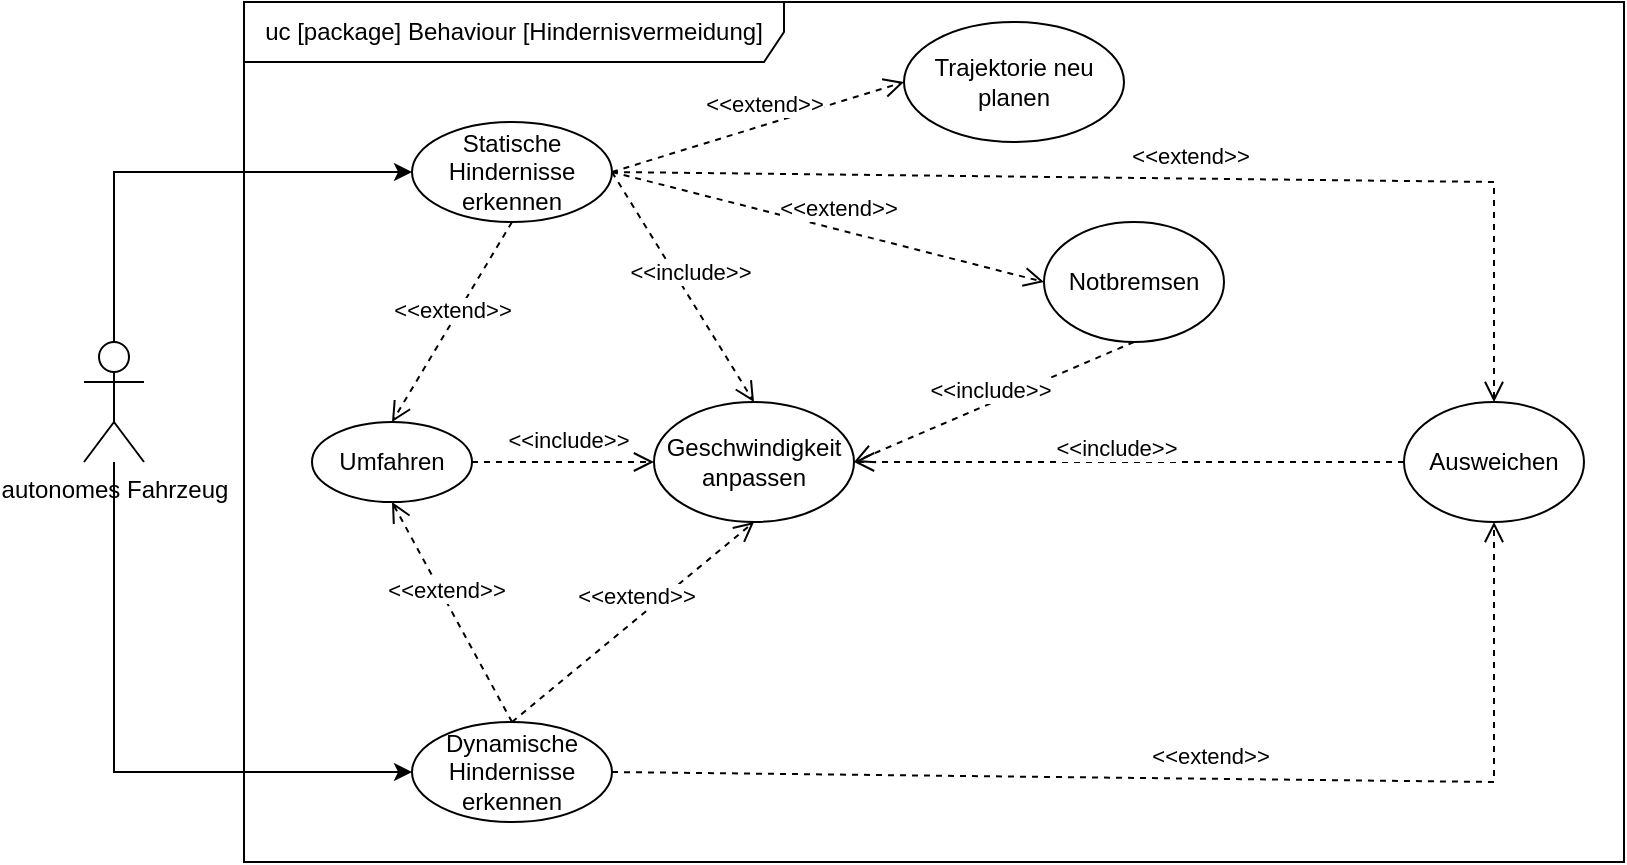 <mxfile version="22.1.5" type="device">
  <diagram name="Seite-1" id="8zXNLRjKvyaoehebK3pe">
    <mxGraphModel dx="1613" dy="668" grid="1" gridSize="10" guides="1" tooltips="1" connect="1" arrows="1" fold="1" page="1" pageScale="1" pageWidth="827" pageHeight="1169" math="0" shadow="0">
      <root>
        <mxCell id="0" />
        <mxCell id="1" parent="0" />
        <mxCell id="YIp5Yp2iRO3PjPAT7rBy-3" style="edgeStyle=orthogonalEdgeStyle;rounded=0;orthogonalLoop=1;jettySize=auto;html=1;entryX=0;entryY=0.5;entryDx=0;entryDy=0;" edge="1" parent="1" source="oBrQ8zfYKY_DjgAsY3am-3" target="oBrQ8zfYKY_DjgAsY3am-8">
          <mxGeometry relative="1" as="geometry">
            <Array as="points">
              <mxPoint x="265" y="145" />
            </Array>
          </mxGeometry>
        </mxCell>
        <mxCell id="YIp5Yp2iRO3PjPAT7rBy-13" style="edgeStyle=orthogonalEdgeStyle;rounded=0;orthogonalLoop=1;jettySize=auto;html=1;entryX=0;entryY=0.5;entryDx=0;entryDy=0;" edge="1" parent="1" source="oBrQ8zfYKY_DjgAsY3am-3" target="oBrQ8zfYKY_DjgAsY3am-6">
          <mxGeometry relative="1" as="geometry">
            <Array as="points">
              <mxPoint x="265" y="445" />
            </Array>
          </mxGeometry>
        </mxCell>
        <mxCell id="oBrQ8zfYKY_DjgAsY3am-3" value="autonomes Fahrzeug" style="shape=umlActor;html=1;verticalLabelPosition=bottom;verticalAlign=top;align=center;" parent="1" vertex="1">
          <mxGeometry x="250" y="230" width="30" height="60" as="geometry" />
        </mxCell>
        <mxCell id="oBrQ8zfYKY_DjgAsY3am-6" value="Dynamische Hindernisse erkennen" style="ellipse;whiteSpace=wrap;html=1;" parent="1" vertex="1">
          <mxGeometry x="414" y="420" width="100" height="50" as="geometry" />
        </mxCell>
        <mxCell id="oBrQ8zfYKY_DjgAsY3am-8" value="Statische Hindernisse erkennen" style="ellipse;whiteSpace=wrap;html=1;" parent="1" vertex="1">
          <mxGeometry x="414" y="120" width="100" height="50" as="geometry" />
        </mxCell>
        <mxCell id="oBrQ8zfYKY_DjgAsY3am-15" value="Notbremsen" style="ellipse;whiteSpace=wrap;html=1;" parent="1" vertex="1">
          <mxGeometry x="730" y="170" width="90" height="60" as="geometry" />
        </mxCell>
        <mxCell id="oBrQ8zfYKY_DjgAsY3am-16" value="Ausweichen" style="ellipse;whiteSpace=wrap;html=1;" parent="1" vertex="1">
          <mxGeometry x="910" y="260" width="90" height="60" as="geometry" />
        </mxCell>
        <mxCell id="oBrQ8zfYKY_DjgAsY3am-17" value="Geschwindigkeit anpassen" style="ellipse;whiteSpace=wrap;html=1;" parent="1" vertex="1">
          <mxGeometry x="535" y="260" width="100" height="60" as="geometry" />
        </mxCell>
        <mxCell id="oBrQ8zfYKY_DjgAsY3am-18" value="Trajektorie neu planen" style="ellipse;whiteSpace=wrap;html=1;" parent="1" vertex="1">
          <mxGeometry x="660" y="70" width="110" height="60" as="geometry" />
        </mxCell>
        <mxCell id="YIp5Yp2iRO3PjPAT7rBy-1" value="Umfahren" style="ellipse;whiteSpace=wrap;html=1;" vertex="1" parent="1">
          <mxGeometry x="364" y="270" width="80" height="40" as="geometry" />
        </mxCell>
        <mxCell id="YIp5Yp2iRO3PjPAT7rBy-5" value="&amp;lt;&amp;lt;extend&amp;gt;&amp;gt;" style="html=1;verticalAlign=bottom;endArrow=open;dashed=1;endSize=8;curved=0;rounded=0;exitX=1;exitY=0.5;exitDx=0;exitDy=0;entryX=0;entryY=0.5;entryDx=0;entryDy=0;" edge="1" parent="1" source="oBrQ8zfYKY_DjgAsY3am-8" target="oBrQ8zfYKY_DjgAsY3am-18">
          <mxGeometry x="0.047" y="2" relative="1" as="geometry">
            <mxPoint x="860" y="280" as="sourcePoint" />
            <mxPoint x="780" y="280" as="targetPoint" />
            <mxPoint as="offset" />
          </mxGeometry>
        </mxCell>
        <mxCell id="YIp5Yp2iRO3PjPAT7rBy-6" value="&amp;lt;&amp;lt;extend&amp;gt;&amp;gt;" style="html=1;verticalAlign=bottom;endArrow=open;dashed=1;endSize=8;curved=0;rounded=0;exitX=1;exitY=0.5;exitDx=0;exitDy=0;entryX=0;entryY=0.5;entryDx=0;entryDy=0;" edge="1" parent="1" source="oBrQ8zfYKY_DjgAsY3am-8" target="oBrQ8zfYKY_DjgAsY3am-15">
          <mxGeometry x="0.047" y="2" relative="1" as="geometry">
            <mxPoint x="524" y="155" as="sourcePoint" />
            <mxPoint x="670" y="110" as="targetPoint" />
            <mxPoint as="offset" />
          </mxGeometry>
        </mxCell>
        <mxCell id="YIp5Yp2iRO3PjPAT7rBy-7" value="&amp;lt;&amp;lt;include&amp;gt;&amp;gt;" style="html=1;verticalAlign=bottom;endArrow=open;dashed=1;endSize=8;curved=0;rounded=0;exitX=1;exitY=0.5;exitDx=0;exitDy=0;entryX=0.5;entryY=0;entryDx=0;entryDy=0;" edge="1" parent="1" source="oBrQ8zfYKY_DjgAsY3am-8" target="oBrQ8zfYKY_DjgAsY3am-17">
          <mxGeometry x="0.051" y="2" relative="1" as="geometry">
            <mxPoint x="534" y="165" as="sourcePoint" />
            <mxPoint x="680" y="120" as="targetPoint" />
            <mxPoint as="offset" />
          </mxGeometry>
        </mxCell>
        <mxCell id="YIp5Yp2iRO3PjPAT7rBy-8" value="&amp;lt;&amp;lt;extend&amp;gt;&amp;gt;" style="html=1;verticalAlign=bottom;endArrow=open;dashed=1;endSize=8;curved=0;rounded=0;exitX=0.5;exitY=1;exitDx=0;exitDy=0;entryX=0.5;entryY=0;entryDx=0;entryDy=0;" edge="1" parent="1" source="oBrQ8zfYKY_DjgAsY3am-8" target="YIp5Yp2iRO3PjPAT7rBy-1">
          <mxGeometry x="0.047" y="2" relative="1" as="geometry">
            <mxPoint x="524" y="155" as="sourcePoint" />
            <mxPoint x="595" y="270" as="targetPoint" />
            <mxPoint as="offset" />
          </mxGeometry>
        </mxCell>
        <mxCell id="YIp5Yp2iRO3PjPAT7rBy-9" value="&amp;lt;&amp;lt;extend&amp;gt;&amp;gt;" style="html=1;verticalAlign=bottom;endArrow=open;dashed=1;endSize=8;curved=0;rounded=0;exitX=0.5;exitY=0;exitDx=0;exitDy=0;entryX=0.5;entryY=1;entryDx=0;entryDy=0;" edge="1" parent="1" source="oBrQ8zfYKY_DjgAsY3am-6" target="YIp5Yp2iRO3PjPAT7rBy-1">
          <mxGeometry x="0.047" y="2" relative="1" as="geometry">
            <mxPoint x="474" y="180" as="sourcePoint" />
            <mxPoint x="414" y="280" as="targetPoint" />
            <mxPoint as="offset" />
          </mxGeometry>
        </mxCell>
        <mxCell id="YIp5Yp2iRO3PjPAT7rBy-10" value="&amp;lt;&amp;lt;extend&amp;gt;&amp;gt;" style="html=1;verticalAlign=bottom;endArrow=open;dashed=1;endSize=8;curved=0;rounded=0;exitX=0.5;exitY=0;exitDx=0;exitDy=0;entryX=0.5;entryY=1;entryDx=0;entryDy=0;" edge="1" parent="1" source="oBrQ8zfYKY_DjgAsY3am-6" target="oBrQ8zfYKY_DjgAsY3am-17">
          <mxGeometry x="0.047" y="2" relative="1" as="geometry">
            <mxPoint x="424" y="430" as="sourcePoint" />
            <mxPoint x="414" y="320" as="targetPoint" />
            <mxPoint as="offset" />
          </mxGeometry>
        </mxCell>
        <mxCell id="YIp5Yp2iRO3PjPAT7rBy-11" value="&amp;lt;&amp;lt;extend&amp;gt;&amp;gt;" style="html=1;verticalAlign=bottom;endArrow=open;dashed=1;endSize=8;curved=0;rounded=0;exitX=1;exitY=0.5;exitDx=0;exitDy=0;entryX=0.5;entryY=1;entryDx=0;entryDy=0;" edge="1" parent="1" source="oBrQ8zfYKY_DjgAsY3am-6" target="oBrQ8zfYKY_DjgAsY3am-16">
          <mxGeometry x="0.047" y="2" relative="1" as="geometry">
            <mxPoint x="434" y="440" as="sourcePoint" />
            <mxPoint x="424" y="330" as="targetPoint" />
            <mxPoint as="offset" />
            <Array as="points">
              <mxPoint x="955" y="450" />
            </Array>
          </mxGeometry>
        </mxCell>
        <mxCell id="YIp5Yp2iRO3PjPAT7rBy-14" value="&amp;lt;&amp;lt;extend&amp;gt;&amp;gt;" style="html=1;verticalAlign=bottom;endArrow=open;dashed=1;endSize=8;curved=0;rounded=0;exitX=1;exitY=0.5;exitDx=0;exitDy=0;entryX=0.5;entryY=0;entryDx=0;entryDy=0;" edge="1" parent="1" source="oBrQ8zfYKY_DjgAsY3am-8" target="oBrQ8zfYKY_DjgAsY3am-16">
          <mxGeometry x="0.047" y="2" relative="1" as="geometry">
            <mxPoint x="524" y="155" as="sourcePoint" />
            <mxPoint x="670" y="110" as="targetPoint" />
            <mxPoint as="offset" />
            <Array as="points">
              <mxPoint x="955" y="150" />
            </Array>
          </mxGeometry>
        </mxCell>
        <mxCell id="YIp5Yp2iRO3PjPAT7rBy-15" value="&amp;lt;&amp;lt;include&amp;gt;&amp;gt;" style="html=1;verticalAlign=bottom;endArrow=open;dashed=1;endSize=8;curved=0;rounded=0;exitX=1;exitY=0.5;exitDx=0;exitDy=0;entryX=0;entryY=0.5;entryDx=0;entryDy=0;" edge="1" parent="1" source="YIp5Yp2iRO3PjPAT7rBy-1" target="oBrQ8zfYKY_DjgAsY3am-17">
          <mxGeometry x="0.047" y="2" relative="1" as="geometry">
            <mxPoint x="474" y="430" as="sourcePoint" />
            <mxPoint x="414" y="320" as="targetPoint" />
            <mxPoint as="offset" />
          </mxGeometry>
        </mxCell>
        <mxCell id="YIp5Yp2iRO3PjPAT7rBy-16" value="&amp;lt;&amp;lt;include&amp;gt;&amp;gt;" style="html=1;verticalAlign=bottom;endArrow=open;dashed=1;endSize=8;curved=0;rounded=0;exitX=0.5;exitY=1;exitDx=0;exitDy=0;entryX=1;entryY=0.5;entryDx=0;entryDy=0;" edge="1" parent="1" source="oBrQ8zfYKY_DjgAsY3am-15" target="oBrQ8zfYKY_DjgAsY3am-17">
          <mxGeometry x="0.047" y="2" relative="1" as="geometry">
            <mxPoint x="484" y="440" as="sourcePoint" />
            <mxPoint x="424" y="330" as="targetPoint" />
            <mxPoint as="offset" />
          </mxGeometry>
        </mxCell>
        <mxCell id="YIp5Yp2iRO3PjPAT7rBy-17" value="&amp;lt;&amp;lt;include&amp;gt;&amp;gt;" style="html=1;verticalAlign=bottom;endArrow=open;dashed=1;endSize=8;curved=0;rounded=0;exitX=0;exitY=0.5;exitDx=0;exitDy=0;entryX=1;entryY=0.5;entryDx=0;entryDy=0;" edge="1" parent="1" source="oBrQ8zfYKY_DjgAsY3am-16" target="oBrQ8zfYKY_DjgAsY3am-17">
          <mxGeometry x="0.047" y="2" relative="1" as="geometry">
            <mxPoint x="494" y="450" as="sourcePoint" />
            <mxPoint x="434" y="340" as="targetPoint" />
            <mxPoint as="offset" />
          </mxGeometry>
        </mxCell>
        <mxCell id="YIp5Yp2iRO3PjPAT7rBy-19" value="uc [package] Behaviour [Hindernisvermeidung]" style="shape=umlFrame;whiteSpace=wrap;html=1;pointerEvents=0;width=270;height=30;" vertex="1" parent="1">
          <mxGeometry x="330" y="60" width="690" height="430" as="geometry" />
        </mxCell>
      </root>
    </mxGraphModel>
  </diagram>
</mxfile>
